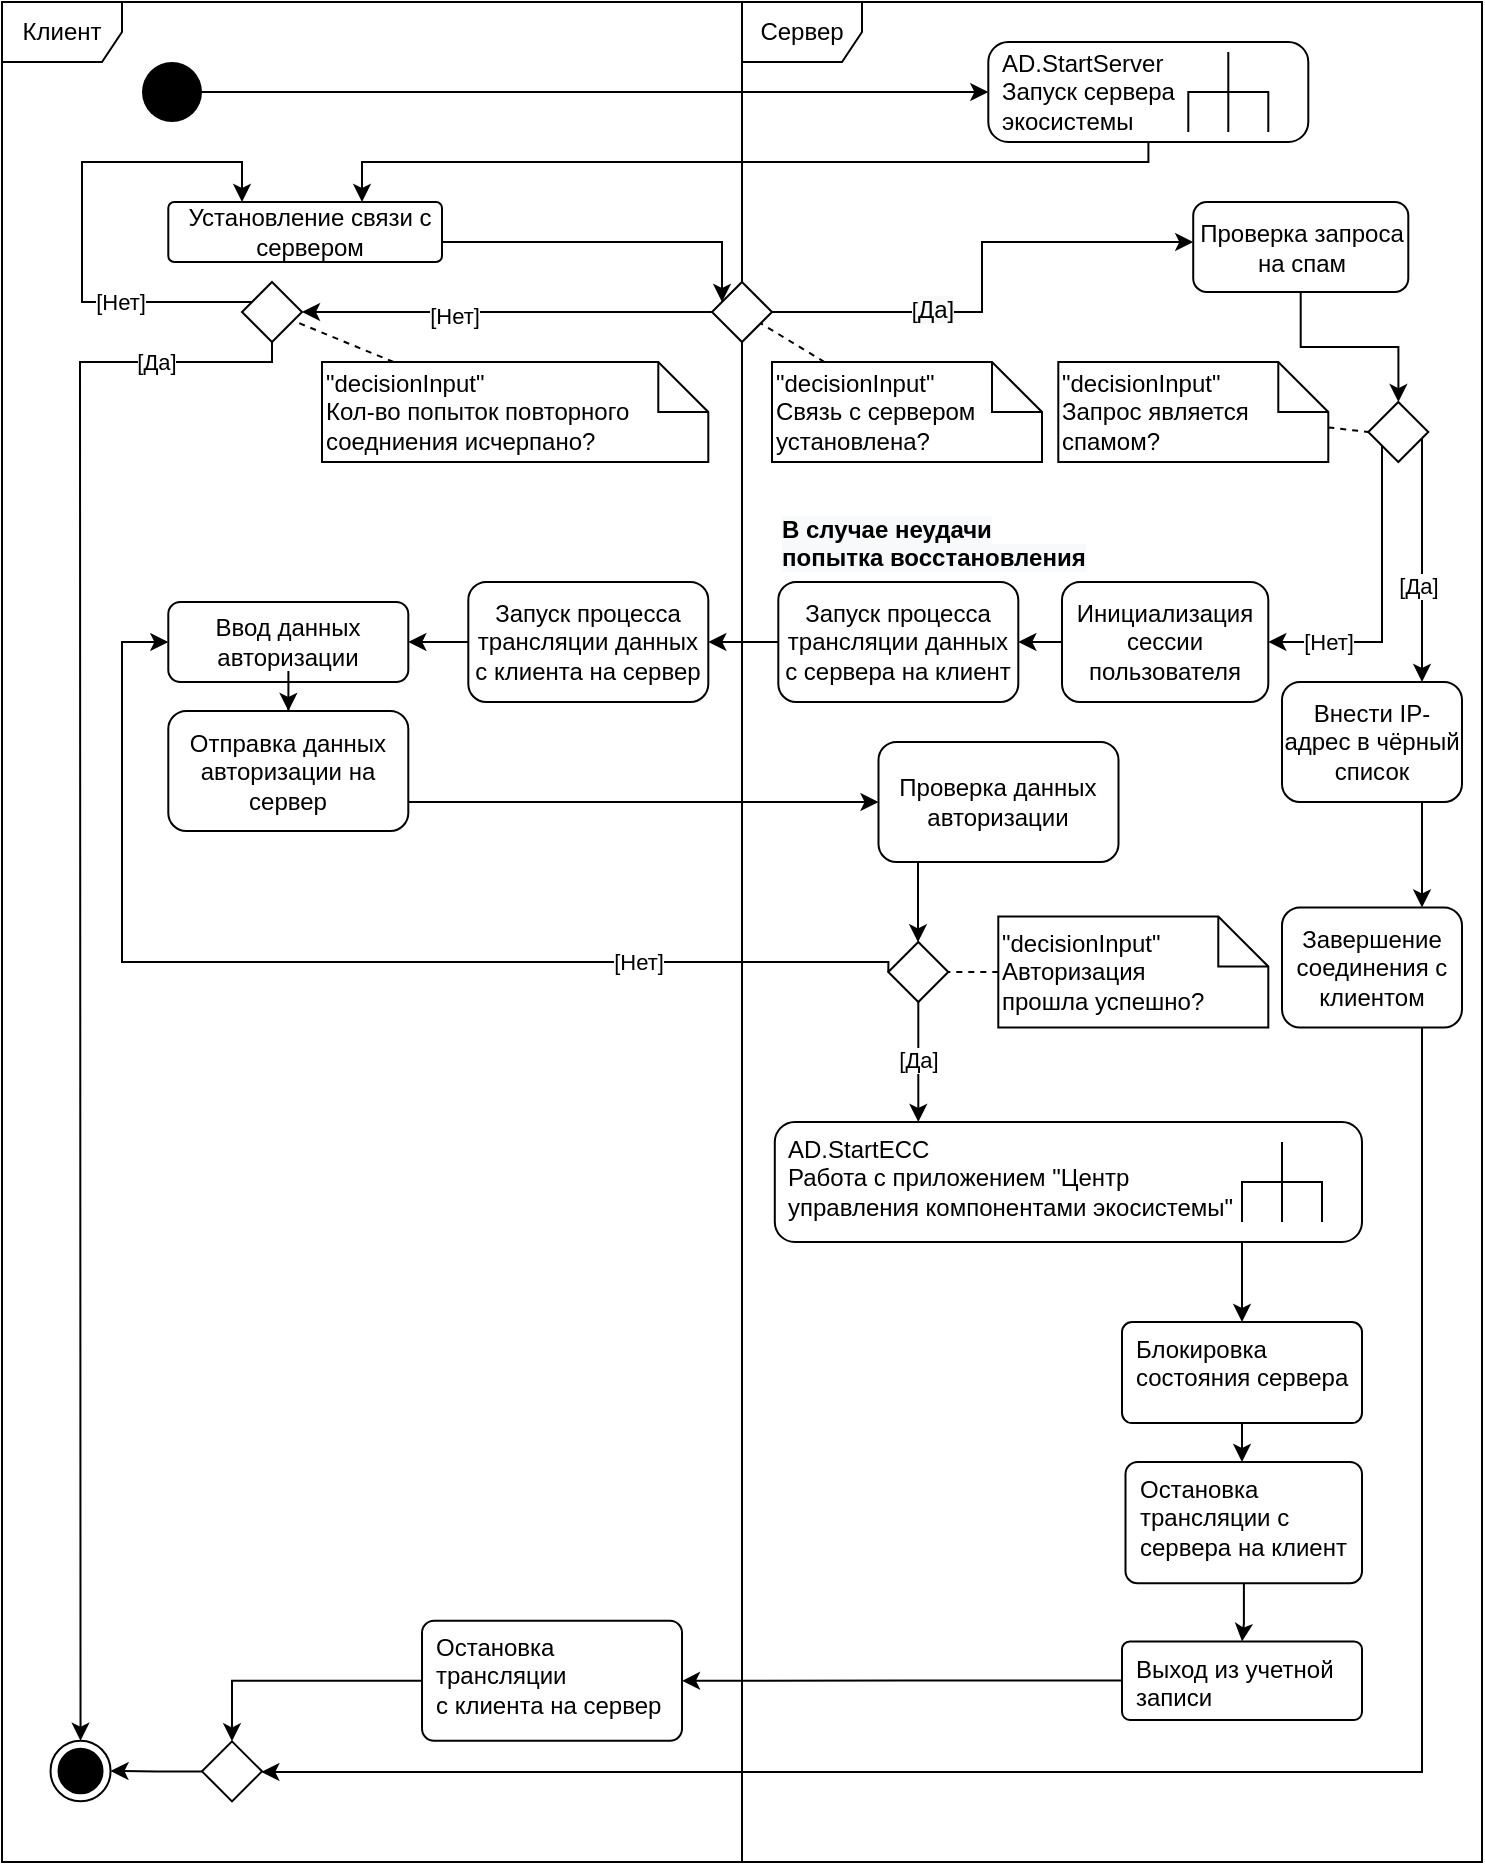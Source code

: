 <mxfile version="20.2.3" type="device"><diagram id="lEz_mb1exdDKSGcd9NBt" name="Administrator's diagram"><mxGraphModel dx="1304" dy="537" grid="1" gridSize="10" guides="1" tooltips="1" connect="1" arrows="1" fold="1" page="1" pageScale="1" pageWidth="827" pageHeight="1169" background="#ffffff" math="0" shadow="0"><root><mxCell id="0"/><mxCell id="1" parent="0"/><mxCell id="fn8AGgSFciJgoXs_JchG-69" value="" style="group" parent="1" vertex="1" connectable="0"><mxGeometry x="40" y="40" width="740" height="930" as="geometry"/></mxCell><mxCell id="CnQYJL5vr_ISQCgj0B44-5" value="Клиент" style="shape=umlFrame;whiteSpace=wrap;html=1;strokeColor=default;verticalAlign=middle;fillColor=default;" parent="fn8AGgSFciJgoXs_JchG-69" vertex="1"><mxGeometry width="370" height="930.0" as="geometry"/></mxCell><mxCell id="CnQYJL5vr_ISQCgj0B44-6" value="Сервер" style="shape=umlFrame;whiteSpace=wrap;html=1;strokeColor=default;" parent="fn8AGgSFciJgoXs_JchG-69" vertex="1"><mxGeometry x="370" width="370" height="930.0" as="geometry"/></mxCell><mxCell id="fn8AGgSFciJgoXs_JchG-23" value="" style="ellipse;html=1;shape=endState;fillColor=#000000;strokeColor=#000000;" parent="fn8AGgSFciJgoXs_JchG-69" vertex="1"><mxGeometry x="24.269" y="869.348" width="30" height="30.326" as="geometry"/></mxCell><mxCell id="fn8AGgSFciJgoXs_JchG-67" value="&lt;span style=&quot;text-align: center;&quot;&gt;Блокировка состояния сервера&lt;/span&gt;" style="whiteSpace=wrap;html=1;align=left;verticalAlign=top;rounded=1;arcSize=10;spacingLeft=5;labelBorderColor=none;labelBackgroundColor=none;" parent="fn8AGgSFciJgoXs_JchG-69" vertex="1"><mxGeometry x="560" y="659.996" width="120" height="50.543" as="geometry"/></mxCell><mxCell id="fn8AGgSFciJgoXs_JchG-68" value="" style="edgeStyle=orthogonalEdgeStyle;rounded=0;sketch=0;orthogonalLoop=1;jettySize=auto;html=1;shadow=0;endArrow=classic;endFill=1;strokeColor=default;" parent="fn8AGgSFciJgoXs_JchG-69" source="fn8AGgSFciJgoXs_JchG-59" target="fn8AGgSFciJgoXs_JchG-67" edge="1"><mxGeometry relative="1" as="geometry"><mxPoint x="533.174" y="690" as="sourcePoint"/><Array as="points"><mxPoint x="620" y="640"/><mxPoint x="620" y="640"/></Array></mxGeometry></mxCell><mxCell id="fn8AGgSFciJgoXs_JchG-71" value="&lt;span style=&quot;text-align: center;&quot;&gt;Остановка трансляции с сервера на клиент&lt;/span&gt;" style="whiteSpace=wrap;html=1;align=left;verticalAlign=top;rounded=1;arcSize=10;spacingLeft=5;labelBorderColor=none;labelBackgroundColor=none;" parent="fn8AGgSFciJgoXs_JchG-69" vertex="1"><mxGeometry x="561.75" y="729.997" width="118.25" height="60.652" as="geometry"/></mxCell><mxCell id="fn8AGgSFciJgoXs_JchG-72" value="" style="edgeStyle=orthogonalEdgeStyle;rounded=0;sketch=0;orthogonalLoop=1;jettySize=auto;html=1;shadow=0;endArrow=classic;endFill=1;strokeColor=default;" parent="fn8AGgSFciJgoXs_JchG-69" source="fn8AGgSFciJgoXs_JchG-67" target="fn8AGgSFciJgoXs_JchG-71" edge="1"><mxGeometry relative="1" as="geometry"><Array as="points"><mxPoint x="620" y="788.478"/><mxPoint x="620" y="788.478"/></Array></mxGeometry></mxCell><mxCell id="fn8AGgSFciJgoXs_JchG-73" value="&lt;span style=&quot;text-align: center;&quot;&gt;Выход из учетной записи&lt;/span&gt;" style="whiteSpace=wrap;html=1;align=left;verticalAlign=top;rounded=1;arcSize=10;spacingLeft=5;labelBorderColor=none;labelBackgroundColor=none;" parent="fn8AGgSFciJgoXs_JchG-69" vertex="1"><mxGeometry x="560" y="819.73" width="120" height="39.24" as="geometry"/></mxCell><mxCell id="fn8AGgSFciJgoXs_JchG-74" value="" style="edgeStyle=orthogonalEdgeStyle;rounded=0;sketch=0;orthogonalLoop=1;jettySize=auto;html=1;shadow=0;endArrow=classic;endFill=1;strokeColor=default;" parent="fn8AGgSFciJgoXs_JchG-69" source="fn8AGgSFciJgoXs_JchG-71" target="fn8AGgSFciJgoXs_JchG-73" edge="1"><mxGeometry relative="1" as="geometry"/></mxCell><mxCell id="fn8AGgSFciJgoXs_JchG-45" value="Запуск процесса трансляции данных с сервера на клиент" style="whiteSpace=wrap;html=1;rounded=1;" parent="fn8AGgSFciJgoXs_JchG-69" vertex="1"><mxGeometry x="388.155" y="290" width="120" height="60" as="geometry"/></mxCell><mxCell id="fn8AGgSFciJgoXs_JchG-47" value="Запуск процесса трансляции данных с клиента на сервер" style="whiteSpace=wrap;html=1;rounded=1;" parent="fn8AGgSFciJgoXs_JchG-69" vertex="1"><mxGeometry x="233.155" y="290" width="120" height="60" as="geometry"/></mxCell><mxCell id="fn8AGgSFciJgoXs_JchG-48" value="" style="edgeStyle=orthogonalEdgeStyle;rounded=0;sketch=0;orthogonalLoop=1;jettySize=auto;html=1;shadow=0;endArrow=classic;endFill=1;strokeColor=default;" parent="fn8AGgSFciJgoXs_JchG-69" source="fn8AGgSFciJgoXs_JchG-45" target="fn8AGgSFciJgoXs_JchG-47" edge="1"><mxGeometry relative="1" as="geometry"/></mxCell><mxCell id="fn8AGgSFciJgoXs_JchG-78" value="&lt;span style=&quot;color: rgb(0, 0, 0); font-family: Helvetica; font-size: 12px; font-style: normal; font-variant-ligatures: normal; font-variant-caps: normal; font-weight: 700; letter-spacing: normal; orphans: 2; text-indent: 0px; text-transform: none; widows: 2; word-spacing: 0px; -webkit-text-stroke-width: 0px; background-color: rgb(248, 249, 250); text-decoration-thickness: initial; text-decoration-style: initial; text-decoration-color: initial; float: none; display: inline !important;&quot;&gt;В случае неудачи&lt;/span&gt;&lt;br style=&quot;-webkit-font-smoothing: antialiased; padding: 0px; margin: 0px; color: rgb(0, 0, 0); font-family: Helvetica; font-size: 12px; font-style: normal; font-variant-ligatures: normal; font-variant-caps: normal; font-weight: 700; letter-spacing: normal; orphans: 2; text-indent: 0px; text-transform: none; widows: 2; word-spacing: 0px; -webkit-text-stroke-width: 0px; background-color: rgb(248, 249, 250); text-decoration-thickness: initial; text-decoration-style: initial; text-decoration-color: initial;&quot;&gt;&lt;span style=&quot;color: rgb(0, 0, 0); font-family: Helvetica; font-size: 12px; font-style: normal; font-variant-ligatures: normal; font-variant-caps: normal; font-weight: 700; letter-spacing: normal; orphans: 2; text-indent: 0px; text-transform: none; widows: 2; word-spacing: 0px; -webkit-text-stroke-width: 0px; background-color: rgb(248, 249, 250); text-decoration-thickness: initial; text-decoration-style: initial; text-decoration-color: initial; float: none; display: inline !important;&quot;&gt;попытка восстановления&lt;/span&gt;" style="text;whiteSpace=wrap;html=1;align=left;" parent="fn8AGgSFciJgoXs_JchG-69" vertex="1"><mxGeometry x="388.15" y="250" width="190" height="50" as="geometry"/></mxCell><mxCell id="fn8AGgSFciJgoXs_JchG-49" value="Ввод данных авторизации" style="whiteSpace=wrap;html=1;rounded=1;" parent="fn8AGgSFciJgoXs_JchG-69" vertex="1"><mxGeometry x="83.15" y="300" width="120" height="40" as="geometry"/></mxCell><mxCell id="fn8AGgSFciJgoXs_JchG-50" value="" style="edgeStyle=orthogonalEdgeStyle;rounded=0;sketch=0;orthogonalLoop=1;jettySize=auto;html=1;shadow=0;endArrow=classic;endFill=1;strokeColor=default;" parent="fn8AGgSFciJgoXs_JchG-69" source="fn8AGgSFciJgoXs_JchG-47" target="fn8AGgSFciJgoXs_JchG-49" edge="1"><mxGeometry relative="1" as="geometry"/></mxCell><mxCell id="fn8AGgSFciJgoXs_JchG-53" value="Проверка данных авторизации" style="whiteSpace=wrap;html=1;rounded=1;" parent="fn8AGgSFciJgoXs_JchG-69" vertex="1"><mxGeometry x="438.25" y="370" width="120" height="60" as="geometry"/></mxCell><mxCell id="fn8AGgSFciJgoXs_JchG-75" value="" style="rhombus;" parent="fn8AGgSFciJgoXs_JchG-69" vertex="1"><mxGeometry x="100" y="869.67" width="30" height="30" as="geometry"/></mxCell><mxCell id="fn8AGgSFciJgoXs_JchG-40" style="edgeStyle=orthogonalEdgeStyle;rounded=0;sketch=0;orthogonalLoop=1;jettySize=auto;html=1;shadow=0;endArrow=classic;endFill=1;strokeColor=default;startArrow=none;" parent="fn8AGgSFciJgoXs_JchG-69" source="fn8AGgSFciJgoXs_JchG-75" target="fn8AGgSFciJgoXs_JchG-23" edge="1"><mxGeometry relative="1" as="geometry"><mxPoint x="85" y="860" as="targetPoint"/><Array as="points"/></mxGeometry></mxCell><mxCell id="fn8AGgSFciJgoXs_JchG-81" value="&lt;span style=&quot;text-align: center;&quot;&gt;Остановка трансляции с&amp;nbsp;&lt;/span&gt;&lt;span style=&quot;text-align: center;&quot;&gt;клиента&lt;/span&gt;&lt;span style=&quot;text-align: center;&quot;&gt;&amp;nbsp;на сервер&lt;/span&gt;" style="whiteSpace=wrap;html=1;align=left;verticalAlign=top;rounded=1;arcSize=10;spacingLeft=5;labelBorderColor=none;labelBackgroundColor=none;" parent="fn8AGgSFciJgoXs_JchG-69" vertex="1"><mxGeometry x="210.01" y="809.35" width="130" height="60" as="geometry"/></mxCell><mxCell id="fn8AGgSFciJgoXs_JchG-82" value="" style="edgeStyle=orthogonalEdgeStyle;rounded=0;sketch=0;orthogonalLoop=1;jettySize=auto;html=1;shadow=0;endArrow=classic;endFill=1;strokeColor=default;" parent="fn8AGgSFciJgoXs_JchG-69" source="fn8AGgSFciJgoXs_JchG-73" target="fn8AGgSFciJgoXs_JchG-81" edge="1"><mxGeometry relative="1" as="geometry"/></mxCell><mxCell id="fn8AGgSFciJgoXs_JchG-83" style="edgeStyle=orthogonalEdgeStyle;rounded=0;sketch=0;orthogonalLoop=1;jettySize=auto;html=1;shadow=0;endArrow=classic;endFill=1;strokeColor=default;" parent="fn8AGgSFciJgoXs_JchG-69" source="fn8AGgSFciJgoXs_JchG-81" target="fn8AGgSFciJgoXs_JchG-75" edge="1"><mxGeometry relative="1" as="geometry"/></mxCell><mxCell id="fn8AGgSFciJgoXs_JchG-59" value="AD.StartECC&#10;Работа с приложением &quot;Центр&#10;управления компонентами экосистемы&quot;" style="shape=mxgraph.uml25.behaviorAction;rounded=1;absoluteArcSize=1;arcSize=10;align=left;spacingLeft=5;whiteSpace=wrap;verticalAlign=top;labelBorderColor=none;labelBackgroundColor=none;horizontal=1;" parent="fn8AGgSFciJgoXs_JchG-69" vertex="1"><mxGeometry x="386.4" y="560" width="293.6" height="60" as="geometry"/></mxCell><mxCell id="CnQYJL5vr_ISQCgj0B44-7" value="" style="group;strokeColor=default;dropTarget=0;resizeWidth=1;resizeHeight=1;autosize=0;editable=1;movable=1;resizable=1;rotatable=1;deletable=1;connectable=1;metaEdit=0;collapsible=0;container=0;" parent="1" vertex="1" connectable="0"><mxGeometry x="40" y="40" width="740" height="930" as="geometry"/></mxCell><mxCell id="9Wpt8APRpvsvOMuJocFy-2" style="edgeStyle=orthogonalEdgeStyle;rounded=0;orthogonalLoop=1;jettySize=auto;html=1;exitX=1;exitY=0.5;exitDx=0;exitDy=0;entryX=1;entryY=0.5;entryDx=0;entryDy=0;" parent="1" edge="1"><mxGeometry relative="1" as="geometry"><mxPoint x="1193.15" y="283.18" as="sourcePoint"/></mxGeometry></mxCell><mxCell id="fn8AGgSFciJgoXs_JchG-2" style="edgeStyle=orthogonalEdgeStyle;rounded=0;orthogonalLoop=1;jettySize=auto;html=1;" parent="1" source="avowUW8ErB-j6Z1As3fy-1" target="fn8AGgSFciJgoXs_JchG-1" edge="1"><mxGeometry relative="1" as="geometry"/></mxCell><mxCell id="avowUW8ErB-j6Z1As3fy-1" value="" style="ellipse;fillColor=#000000;strokeColor=none;" parent="1" vertex="1"><mxGeometry x="110.0" y="70" width="30" height="30" as="geometry"/></mxCell><mxCell id="9Wpt8APRpvsvOMuJocFy-19" value="" style="edgeStyle=orthogonalEdgeStyle;rounded=0;orthogonalLoop=1;jettySize=auto;html=1;" parent="1" edge="1"><mxGeometry relative="1" as="geometry"><mxPoint x="829.44" y="376.118" as="targetPoint"/></mxGeometry></mxCell><mxCell id="9Wpt8APRpvsvOMuJocFy-15" style="edgeStyle=orthogonalEdgeStyle;rounded=0;orthogonalLoop=1;jettySize=auto;html=1;exitX=0.5;exitY=1;exitDx=0;exitDy=0;" parent="1" edge="1"><mxGeometry relative="1" as="geometry"><Array as="points"><mxPoint x="783" y="650"/><mxPoint x="1233" y="650"/><mxPoint x="1233" y="230"/><mxPoint x="1125" y="230"/></Array><mxPoint x="1124.974" y="256.36" as="targetPoint"/></mxGeometry></mxCell><mxCell id="9Wpt8APRpvsvOMuJocFy-9" style="edgeStyle=orthogonalEdgeStyle;rounded=0;orthogonalLoop=1;jettySize=auto;html=1;startArrow=none;" parent="1" edge="1"><mxGeometry relative="1" as="geometry"><Array as="points"><mxPoint x="1013" y="510"/><mxPoint x="1013" y="535"/></Array><mxPoint x="1000.0" y="535.059" as="targetPoint"/></mxGeometry></mxCell><mxCell id="9Wpt8APRpvsvOMuJocFy-25" value="[РСУС &lt;br&gt;не&lt;br&gt;запущен(ы)]" style="edgeLabel;html=1;align=center;verticalAlign=middle;resizable=0;points=[];" parent="9Wpt8APRpvsvOMuJocFy-9" vertex="1" connectable="0"><mxGeometry x="-0.254" relative="1" as="geometry"><mxPoint x="4" y="1" as="offset"/></mxGeometry></mxCell><mxCell id="9Wpt8APRpvsvOMuJocFy-31" value="" style="edgeStyle=orthogonalEdgeStyle;rounded=0;orthogonalLoop=1;jettySize=auto;html=1;endArrow=classic;endFill=1;" parent="1" edge="1"><mxGeometry relative="1" as="geometry"><Array as="points"><mxPoint x="923" y="283"/><mxPoint x="923" y="283"/></Array><mxPoint x="913.15" y="283.059" as="sourcePoint"/></mxGeometry></mxCell><mxCell id="avowUW8ErB-j6Z1As3fy-5" value="" style="edgeStyle=orthogonalEdgeStyle;rounded=0;orthogonalLoop=1;jettySize=auto;html=1;" parent="1" edge="1"><mxGeometry relative="1" as="geometry"><mxPoint x="780.0" y="284.588" as="sourcePoint"/></mxGeometry></mxCell><mxCell id="fn8AGgSFciJgoXs_JchG-6" value="" style="edgeStyle=orthogonalEdgeStyle;rounded=0;orthogonalLoop=1;jettySize=auto;html=1;" parent="1" source="fn8AGgSFciJgoXs_JchG-1" target="fn8AGgSFciJgoXs_JchG-5" edge="1"><mxGeometry relative="1" as="geometry"><Array as="points"><mxPoint x="613" y="120"/><mxPoint x="220" y="120"/></Array></mxGeometry></mxCell><mxCell id="fn8AGgSFciJgoXs_JchG-1" value="AD.StartServer&lt;br&gt;Запуск сервера&lt;br&gt;экосистемы" style="shape=mxgraph.uml25.behaviorAction;html=1;rounded=1;absoluteArcSize=1;arcSize=10;align=left;spacingLeft=5;" parent="1" vertex="1"><mxGeometry x="533.15" y="60" width="160" height="50" as="geometry"/></mxCell><mxCell id="fn8AGgSFciJgoXs_JchG-8" style="rounded=0;orthogonalLoop=1;jettySize=auto;html=1;edgeStyle=orthogonalEdgeStyle;" parent="1" source="fn8AGgSFciJgoXs_JchG-5" target="fn8AGgSFciJgoXs_JchG-7" edge="1"><mxGeometry relative="1" as="geometry"><Array as="points"><mxPoint x="400" y="160"/></Array></mxGeometry></mxCell><mxCell id="fn8AGgSFciJgoXs_JchG-5" value="&lt;span style=&quot;&quot;&gt;Установление связи с сервером&lt;/span&gt;" style="whiteSpace=wrap;html=1;align=center;rounded=1;arcSize=10;spacingLeft=5;" parent="1" vertex="1"><mxGeometry x="123.15" y="140" width="136.85" height="30" as="geometry"/></mxCell><mxCell id="fn8AGgSFciJgoXs_JchG-12" value="" style="edgeStyle=orthogonalEdgeStyle;rounded=0;orthogonalLoop=1;jettySize=auto;html=1;" parent="1" source="fn8AGgSFciJgoXs_JchG-7" target="fn8AGgSFciJgoXs_JchG-11" edge="1"><mxGeometry relative="1" as="geometry"><Array as="points"><mxPoint x="530" y="195"/><mxPoint x="530" y="160"/></Array></mxGeometry></mxCell><mxCell id="fn8AGgSFciJgoXs_JchG-13" value="[&lt;span style=&quot;font-size: 12px; background-color: rgb(248, 249, 250);&quot;&gt;Да]&lt;/span&gt;" style="edgeLabel;html=1;align=center;verticalAlign=middle;resizable=0;points=[];" parent="fn8AGgSFciJgoXs_JchG-12" vertex="1" connectable="0"><mxGeometry x="-0.35" y="1" relative="1" as="geometry"><mxPoint as="offset"/></mxGeometry></mxCell><mxCell id="fn8AGgSFciJgoXs_JchG-15" value="" style="edgeStyle=orthogonalEdgeStyle;rounded=0;orthogonalLoop=1;jettySize=auto;html=1;" parent="1" source="fn8AGgSFciJgoXs_JchG-7" target="fn8AGgSFciJgoXs_JchG-14" edge="1"><mxGeometry relative="1" as="geometry"/></mxCell><mxCell id="fn8AGgSFciJgoXs_JchG-16" value="[Нет]" style="edgeLabel;html=1;align=center;verticalAlign=middle;resizable=0;points=[];" parent="fn8AGgSFciJgoXs_JchG-15" vertex="1" connectable="0"><mxGeometry x="0.26" y="2" relative="1" as="geometry"><mxPoint as="offset"/></mxGeometry></mxCell><mxCell id="fn8AGgSFciJgoXs_JchG-7" value="" style="rhombus;" parent="1" vertex="1"><mxGeometry x="395" y="180" width="30" height="30" as="geometry"/></mxCell><mxCell id="fn8AGgSFciJgoXs_JchG-27" style="edgeStyle=orthogonalEdgeStyle;rounded=0;sketch=0;orthogonalLoop=1;jettySize=auto;html=1;shadow=0;endArrow=classic;endFill=1;strokeColor=default;" parent="1" source="fn8AGgSFciJgoXs_JchG-11" target="fn8AGgSFciJgoXs_JchG-26" edge="1"><mxGeometry relative="1" as="geometry"/></mxCell><mxCell id="fn8AGgSFciJgoXs_JchG-11" value="Проверка запроса на спам" style="whiteSpace=wrap;html=1;rounded=1;" parent="1" vertex="1"><mxGeometry x="635.61" y="140" width="107.54" height="45" as="geometry"/></mxCell><mxCell id="fn8AGgSFciJgoXs_JchG-24" style="edgeStyle=orthogonalEdgeStyle;rounded=0;orthogonalLoop=1;jettySize=auto;html=1;endArrow=classic;endFill=1;strokeColor=default;shadow=0;sketch=0;" parent="1" source="fn8AGgSFciJgoXs_JchG-14" target="fn8AGgSFciJgoXs_JchG-23" edge="1"><mxGeometry relative="1" as="geometry"><Array as="points"><mxPoint x="175" y="220"/><mxPoint x="79" y="220"/></Array></mxGeometry></mxCell><mxCell id="fn8AGgSFciJgoXs_JchG-25" value="[Да]" style="edgeLabel;html=1;align=center;verticalAlign=middle;resizable=0;points=[];" parent="fn8AGgSFciJgoXs_JchG-24" vertex="1" connectable="0"><mxGeometry x="-0.897" y="-1" relative="1" as="geometry"><mxPoint x="-27" y="1" as="offset"/></mxGeometry></mxCell><mxCell id="fn8AGgSFciJgoXs_JchG-14" value="" style="rhombus;whiteSpace=wrap;html=1;" parent="1" vertex="1"><mxGeometry x="160" y="180" width="30" height="30" as="geometry"/></mxCell><mxCell id="fn8AGgSFciJgoXs_JchG-18" style="edgeStyle=none;rounded=0;orthogonalLoop=1;jettySize=auto;html=1;endArrow=none;endFill=0;strokeColor=default;dashed=1;" parent="1" source="fn8AGgSFciJgoXs_JchG-17" target="fn8AGgSFciJgoXs_JchG-7" edge="1"><mxGeometry relative="1" as="geometry"/></mxCell><mxCell id="fn8AGgSFciJgoXs_JchG-17" value="&lt;div style=&quot;&quot;&gt;&lt;span style=&quot;&quot;&gt;&quot;decisionInput&quot;&lt;/span&gt;&lt;/div&gt;Связь c сервером установлена?" style="shape=note2;boundedLbl=1;html=1;size=25;verticalAlign=middle;align=left;rounded=1;fillColor=default;spacingTop=0;spacing=2;whiteSpace=wrap;labelBackgroundColor=none;" parent="1" vertex="1"><mxGeometry x="425" y="220" width="135" height="50" as="geometry"/></mxCell><mxCell id="fn8AGgSFciJgoXs_JchG-20" style="edgeStyle=none;rounded=0;orthogonalLoop=1;jettySize=auto;html=1;dashed=1;endArrow=none;endFill=0;strokeColor=default;" parent="1" source="fn8AGgSFciJgoXs_JchG-19" target="fn8AGgSFciJgoXs_JchG-14" edge="1"><mxGeometry relative="1" as="geometry"/></mxCell><mxCell id="fn8AGgSFciJgoXs_JchG-19" value="&lt;div style=&quot;&quot;&gt;&lt;span style=&quot;background-color: initial;&quot;&gt;&quot;decisionInput&quot;&lt;/span&gt;&lt;/div&gt;&lt;div style=&quot;&quot;&gt;&lt;span style=&quot;text-align: center;&quot;&gt;Кол-во попыток повторного соедниения исчерпано?&lt;/span&gt;&lt;/div&gt;" style="shape=note2;boundedLbl=1;whiteSpace=wrap;html=1;size=25;verticalAlign=middle;align=left;rounded=1;fillColor=default;spacingTop=0;" parent="1" vertex="1"><mxGeometry x="200" y="220" width="193.15" height="50" as="geometry"/></mxCell><mxCell id="fn8AGgSFciJgoXs_JchG-21" style="edgeStyle=orthogonalEdgeStyle;rounded=0;orthogonalLoop=1;jettySize=auto;html=1;endArrow=classic;endFill=1;" parent="1" source="fn8AGgSFciJgoXs_JchG-14" target="fn8AGgSFciJgoXs_JchG-5" edge="1"><mxGeometry relative="1" as="geometry"><mxPoint x="101.3" y="140" as="targetPoint"/><Array as="points"><mxPoint x="80" y="190"/><mxPoint x="80" y="120"/><mxPoint x="160" y="120"/></Array><mxPoint x="162.505" y="300" as="sourcePoint"/></mxGeometry></mxCell><mxCell id="fn8AGgSFciJgoXs_JchG-22" value="[Нет]" style="edgeLabel;html=1;align=center;verticalAlign=middle;resizable=0;points=[];" parent="fn8AGgSFciJgoXs_JchG-21" vertex="1" connectable="0"><mxGeometry x="-0.451" relative="1" as="geometry"><mxPoint x="4" as="offset"/></mxGeometry></mxCell><mxCell id="fn8AGgSFciJgoXs_JchG-32" value="" style="edgeStyle=orthogonalEdgeStyle;rounded=0;sketch=0;orthogonalLoop=1;jettySize=auto;html=1;shadow=0;endArrow=classic;endFill=1;strokeColor=default;" parent="1" source="fn8AGgSFciJgoXs_JchG-26" target="fn8AGgSFciJgoXs_JchG-31" edge="1"><mxGeometry relative="1" as="geometry"><Array as="points"><mxPoint x="750" y="320"/><mxPoint x="750" y="320"/></Array></mxGeometry></mxCell><mxCell id="fn8AGgSFciJgoXs_JchG-41" value="[Да]" style="edgeLabel;html=1;align=center;verticalAlign=middle;resizable=0;points=[];" parent="fn8AGgSFciJgoXs_JchG-32" vertex="1" connectable="0"><mxGeometry x="-0.2" relative="1" as="geometry"><mxPoint x="-2" y="25" as="offset"/></mxGeometry></mxCell><mxCell id="fn8AGgSFciJgoXs_JchG-43" value="" style="edgeStyle=orthogonalEdgeStyle;rounded=0;sketch=0;orthogonalLoop=1;jettySize=auto;html=1;shadow=0;endArrow=classic;endFill=1;strokeColor=default;" parent="1" source="fn8AGgSFciJgoXs_JchG-26" target="fn8AGgSFciJgoXs_JchG-42" edge="1"><mxGeometry relative="1" as="geometry"><Array as="points"><mxPoint x="730" y="360"/></Array></mxGeometry></mxCell><mxCell id="fn8AGgSFciJgoXs_JchG-44" value="[Нет]" style="edgeLabel;html=1;align=center;verticalAlign=middle;resizable=0;points=[];" parent="fn8AGgSFciJgoXs_JchG-43" vertex="1" connectable="0"><mxGeometry x="0.019" relative="1" as="geometry"><mxPoint x="-27" y="19" as="offset"/></mxGeometry></mxCell><mxCell id="fn8AGgSFciJgoXs_JchG-26" value="" style="rhombus;" parent="1" vertex="1"><mxGeometry x="723.15" y="240" width="30" height="30" as="geometry"/></mxCell><mxCell id="fn8AGgSFciJgoXs_JchG-30" style="rounded=0;sketch=0;orthogonalLoop=1;jettySize=auto;html=1;shadow=0;endArrow=none;endFill=0;strokeColor=default;entryX=0;entryY=0.5;entryDx=0;entryDy=0;dashed=1;" parent="1" source="fn8AGgSFciJgoXs_JchG-29" target="fn8AGgSFciJgoXs_JchG-26" edge="1"><mxGeometry relative="1" as="geometry"/></mxCell><mxCell id="fn8AGgSFciJgoXs_JchG-29" value="&lt;div style=&quot;&quot;&gt;&lt;span style=&quot;&quot;&gt;&quot;decisionInput&quot;&lt;/span&gt;&lt;/div&gt;Запрос является спамом?" style="shape=note2;boundedLbl=1;html=1;size=25;verticalAlign=middle;align=left;rounded=1;fillColor=default;spacingTop=0;spacing=2;whiteSpace=wrap;labelBackgroundColor=none;" parent="1" vertex="1"><mxGeometry x="568.15" y="220" width="135" height="50" as="geometry"/></mxCell><mxCell id="fn8AGgSFciJgoXs_JchG-36" value="" style="edgeStyle=orthogonalEdgeStyle;rounded=0;sketch=0;orthogonalLoop=1;jettySize=auto;html=1;shadow=0;endArrow=classic;endFill=1;strokeColor=default;" parent="1" source="fn8AGgSFciJgoXs_JchG-31" target="fn8AGgSFciJgoXs_JchG-35" edge="1"><mxGeometry relative="1" as="geometry"><Array as="points"><mxPoint x="750" y="460"/><mxPoint x="750" y="460"/></Array></mxGeometry></mxCell><mxCell id="fn8AGgSFciJgoXs_JchG-31" value="Внести IP-адрес в чёрный список" style="whiteSpace=wrap;html=1;rounded=1;" parent="1" vertex="1"><mxGeometry x="680" y="380" width="90" height="60" as="geometry"/></mxCell><mxCell id="fn8AGgSFciJgoXs_JchG-35" value="Завершение соединения с клиентом" style="whiteSpace=wrap;html=1;rounded=1;" parent="1" vertex="1"><mxGeometry x="680" y="492.75" width="90" height="60" as="geometry"/></mxCell><mxCell id="fn8AGgSFciJgoXs_JchG-46" value="" style="edgeStyle=orthogonalEdgeStyle;rounded=0;sketch=0;orthogonalLoop=1;jettySize=auto;html=1;shadow=0;endArrow=classic;endFill=1;strokeColor=default;" parent="1" source="fn8AGgSFciJgoXs_JchG-42" target="fn8AGgSFciJgoXs_JchG-45" edge="1"><mxGeometry relative="1" as="geometry"/></mxCell><mxCell id="fn8AGgSFciJgoXs_JchG-42" value="Инициализация сессии пользователя" style="whiteSpace=wrap;html=1;rounded=1;" parent="1" vertex="1"><mxGeometry x="570" y="330" width="103.15" height="60" as="geometry"/></mxCell><mxCell id="fn8AGgSFciJgoXs_JchG-52" value="" style="edgeStyle=orthogonalEdgeStyle;rounded=0;sketch=0;orthogonalLoop=1;jettySize=auto;html=1;shadow=0;endArrow=classic;endFill=1;strokeColor=default;" parent="1" source="fn8AGgSFciJgoXs_JchG-49" target="fn8AGgSFciJgoXs_JchG-51" edge="1"><mxGeometry relative="1" as="geometry"/></mxCell><mxCell id="fn8AGgSFciJgoXs_JchG-54" value="" style="edgeStyle=orthogonalEdgeStyle;rounded=0;sketch=0;orthogonalLoop=1;jettySize=auto;html=1;shadow=0;endArrow=classic;endFill=1;strokeColor=default;" parent="1" source="fn8AGgSFciJgoXs_JchG-51" target="fn8AGgSFciJgoXs_JchG-53" edge="1"><mxGeometry relative="1" as="geometry"><Array as="points"><mxPoint x="300" y="440"/><mxPoint x="300" y="440"/></Array></mxGeometry></mxCell><mxCell id="fn8AGgSFciJgoXs_JchG-51" value="Отправка данных авторизации на сервер" style="whiteSpace=wrap;html=1;rounded=1;" parent="1" vertex="1"><mxGeometry x="123.15" y="394.5" width="120" height="60" as="geometry"/></mxCell><mxCell id="fn8AGgSFciJgoXs_JchG-58" style="edgeStyle=orthogonalEdgeStyle;rounded=0;sketch=0;orthogonalLoop=1;jettySize=auto;html=1;shadow=0;endArrow=classic;endFill=1;strokeColor=default;" parent="1" source="fn8AGgSFciJgoXs_JchG-53" target="fn8AGgSFciJgoXs_JchG-55" edge="1"><mxGeometry relative="1" as="geometry"><Array as="points"><mxPoint x="498" y="480"/><mxPoint x="498" y="480"/></Array></mxGeometry></mxCell><mxCell id="fn8AGgSFciJgoXs_JchG-60" style="edgeStyle=orthogonalEdgeStyle;rounded=0;sketch=0;orthogonalLoop=1;jettySize=auto;html=1;shadow=0;endArrow=classic;endFill=1;strokeColor=default;" parent="1" source="fn8AGgSFciJgoXs_JchG-55" target="fn8AGgSFciJgoXs_JchG-59" edge="1"><mxGeometry relative="1" as="geometry"><mxPoint x="498.15" y="590.0" as="targetPoint"/><Array as="points"><mxPoint x="498" y="615"/><mxPoint x="574" y="615"/></Array></mxGeometry></mxCell><mxCell id="fn8AGgSFciJgoXs_JchG-61" value="[Да]" style="edgeLabel;html=1;align=center;verticalAlign=middle;resizable=0;points=[];" parent="fn8AGgSFciJgoXs_JchG-60" vertex="1" connectable="0"><mxGeometry x="-0.581" y="3" relative="1" as="geometry"><mxPoint x="-3" y="16" as="offset"/></mxGeometry></mxCell><mxCell id="fn8AGgSFciJgoXs_JchG-62" style="edgeStyle=orthogonalEdgeStyle;rounded=0;sketch=0;orthogonalLoop=1;jettySize=auto;html=1;shadow=0;endArrow=classic;endFill=1;strokeColor=default;exitX=0;exitY=0.5;exitDx=0;exitDy=0;" parent="1" source="fn8AGgSFciJgoXs_JchG-55" target="fn8AGgSFciJgoXs_JchG-49" edge="1"><mxGeometry relative="1" as="geometry"><Array as="points"><mxPoint x="483" y="520"/><mxPoint x="100" y="520"/><mxPoint x="100" y="360"/></Array></mxGeometry></mxCell><mxCell id="fn8AGgSFciJgoXs_JchG-63" value="[Нет]" style="edgeLabel;html=1;align=center;verticalAlign=middle;resizable=0;points=[];" parent="fn8AGgSFciJgoXs_JchG-62" vertex="1" connectable="0"><mxGeometry x="-0.697" relative="1" as="geometry"><mxPoint x="-44" as="offset"/></mxGeometry></mxCell><mxCell id="fn8AGgSFciJgoXs_JchG-55" value="" style="rhombus;" parent="1" vertex="1"><mxGeometry x="483.15" y="510" width="30" height="30" as="geometry"/></mxCell><mxCell id="fn8AGgSFciJgoXs_JchG-57" style="edgeStyle=orthogonalEdgeStyle;rounded=0;sketch=0;orthogonalLoop=1;jettySize=auto;html=1;shadow=0;endArrow=none;endFill=0;strokeColor=default;dashed=1;" parent="1" source="fn8AGgSFciJgoXs_JchG-56" target="fn8AGgSFciJgoXs_JchG-55" edge="1"><mxGeometry relative="1" as="geometry"/></mxCell><mxCell id="fn8AGgSFciJgoXs_JchG-56" value="&lt;div style=&quot;&quot;&gt;&lt;span style=&quot;&quot;&gt;&quot;decisionInput&quot;&lt;/span&gt;&lt;/div&gt;&lt;div style=&quot;&quot;&gt;&lt;span style=&quot;text-align: center;&quot;&gt;Авторизация&lt;/span&gt;&lt;/div&gt;&lt;div style=&quot;&quot;&gt;&lt;span style=&quot;text-align: center;&quot;&gt;прошла успешно?&lt;/span&gt;&lt;/div&gt;" style="shape=note2;boundedLbl=1;html=1;size=25;verticalAlign=middle;align=left;rounded=1;fillColor=default;spacingTop=0;spacing=2;whiteSpace=wrap;labelBackgroundColor=none;" parent="1" vertex="1"><mxGeometry x="538.15" y="497.25" width="135" height="55.5" as="geometry"/></mxCell><mxCell id="fn8AGgSFciJgoXs_JchG-76" value="" style="edgeStyle=orthogonalEdgeStyle;rounded=0;sketch=0;orthogonalLoop=1;jettySize=auto;html=1;shadow=0;endArrow=classic;endFill=1;strokeColor=default;" parent="1" source="fn8AGgSFciJgoXs_JchG-35" target="fn8AGgSFciJgoXs_JchG-75" edge="1"><mxGeometry relative="1" as="geometry"><mxPoint x="750.0" y="552.75" as="sourcePoint"/><mxPoint x="94.269" y="925.0" as="targetPoint"/><Array as="points"><mxPoint x="750" y="925"/></Array></mxGeometry></mxCell></root></mxGraphModel></diagram></mxfile>